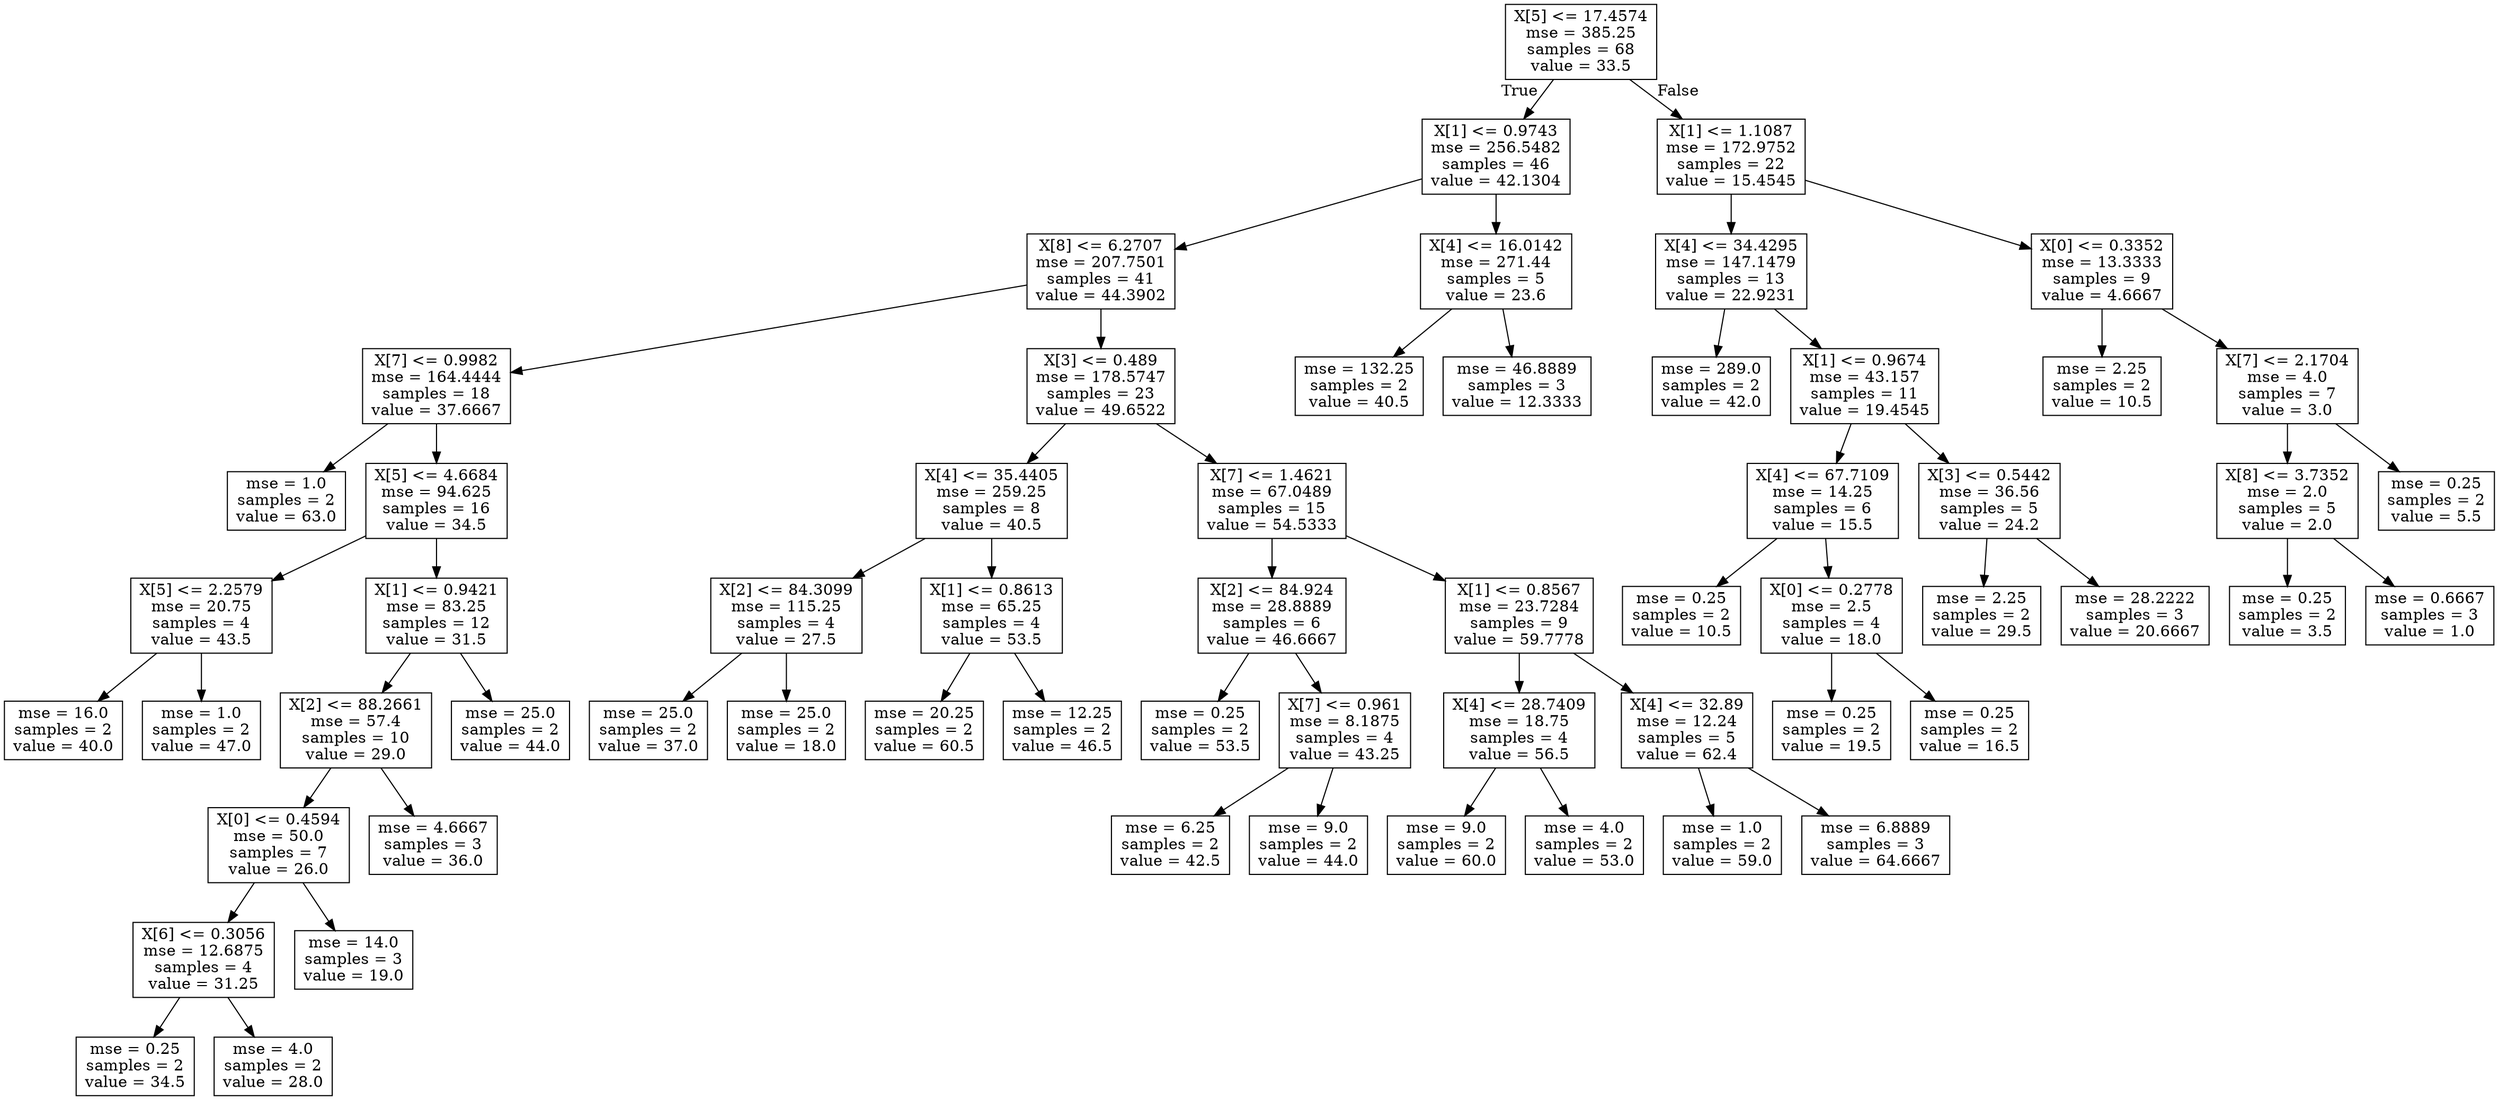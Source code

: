 digraph Tree {
node [shape=box] ;
0 [label="X[5] <= 17.4574\nmse = 385.25\nsamples = 68\nvalue = 33.5"] ;
1 [label="X[1] <= 0.9743\nmse = 256.5482\nsamples = 46\nvalue = 42.1304"] ;
0 -> 1 [labeldistance=2.5, labelangle=45, headlabel="True"] ;
2 [label="X[8] <= 6.2707\nmse = 207.7501\nsamples = 41\nvalue = 44.3902"] ;
1 -> 2 ;
3 [label="X[7] <= 0.9982\nmse = 164.4444\nsamples = 18\nvalue = 37.6667"] ;
2 -> 3 ;
4 [label="mse = 1.0\nsamples = 2\nvalue = 63.0"] ;
3 -> 4 ;
5 [label="X[5] <= 4.6684\nmse = 94.625\nsamples = 16\nvalue = 34.5"] ;
3 -> 5 ;
6 [label="X[5] <= 2.2579\nmse = 20.75\nsamples = 4\nvalue = 43.5"] ;
5 -> 6 ;
7 [label="mse = 16.0\nsamples = 2\nvalue = 40.0"] ;
6 -> 7 ;
8 [label="mse = 1.0\nsamples = 2\nvalue = 47.0"] ;
6 -> 8 ;
9 [label="X[1] <= 0.9421\nmse = 83.25\nsamples = 12\nvalue = 31.5"] ;
5 -> 9 ;
10 [label="X[2] <= 88.2661\nmse = 57.4\nsamples = 10\nvalue = 29.0"] ;
9 -> 10 ;
11 [label="X[0] <= 0.4594\nmse = 50.0\nsamples = 7\nvalue = 26.0"] ;
10 -> 11 ;
12 [label="X[6] <= 0.3056\nmse = 12.6875\nsamples = 4\nvalue = 31.25"] ;
11 -> 12 ;
13 [label="mse = 0.25\nsamples = 2\nvalue = 34.5"] ;
12 -> 13 ;
14 [label="mse = 4.0\nsamples = 2\nvalue = 28.0"] ;
12 -> 14 ;
15 [label="mse = 14.0\nsamples = 3\nvalue = 19.0"] ;
11 -> 15 ;
16 [label="mse = 4.6667\nsamples = 3\nvalue = 36.0"] ;
10 -> 16 ;
17 [label="mse = 25.0\nsamples = 2\nvalue = 44.0"] ;
9 -> 17 ;
18 [label="X[3] <= 0.489\nmse = 178.5747\nsamples = 23\nvalue = 49.6522"] ;
2 -> 18 ;
19 [label="X[4] <= 35.4405\nmse = 259.25\nsamples = 8\nvalue = 40.5"] ;
18 -> 19 ;
20 [label="X[2] <= 84.3099\nmse = 115.25\nsamples = 4\nvalue = 27.5"] ;
19 -> 20 ;
21 [label="mse = 25.0\nsamples = 2\nvalue = 37.0"] ;
20 -> 21 ;
22 [label="mse = 25.0\nsamples = 2\nvalue = 18.0"] ;
20 -> 22 ;
23 [label="X[1] <= 0.8613\nmse = 65.25\nsamples = 4\nvalue = 53.5"] ;
19 -> 23 ;
24 [label="mse = 20.25\nsamples = 2\nvalue = 60.5"] ;
23 -> 24 ;
25 [label="mse = 12.25\nsamples = 2\nvalue = 46.5"] ;
23 -> 25 ;
26 [label="X[7] <= 1.4621\nmse = 67.0489\nsamples = 15\nvalue = 54.5333"] ;
18 -> 26 ;
27 [label="X[2] <= 84.924\nmse = 28.8889\nsamples = 6\nvalue = 46.6667"] ;
26 -> 27 ;
28 [label="mse = 0.25\nsamples = 2\nvalue = 53.5"] ;
27 -> 28 ;
29 [label="X[7] <= 0.961\nmse = 8.1875\nsamples = 4\nvalue = 43.25"] ;
27 -> 29 ;
30 [label="mse = 6.25\nsamples = 2\nvalue = 42.5"] ;
29 -> 30 ;
31 [label="mse = 9.0\nsamples = 2\nvalue = 44.0"] ;
29 -> 31 ;
32 [label="X[1] <= 0.8567\nmse = 23.7284\nsamples = 9\nvalue = 59.7778"] ;
26 -> 32 ;
33 [label="X[4] <= 28.7409\nmse = 18.75\nsamples = 4\nvalue = 56.5"] ;
32 -> 33 ;
34 [label="mse = 9.0\nsamples = 2\nvalue = 60.0"] ;
33 -> 34 ;
35 [label="mse = 4.0\nsamples = 2\nvalue = 53.0"] ;
33 -> 35 ;
36 [label="X[4] <= 32.89\nmse = 12.24\nsamples = 5\nvalue = 62.4"] ;
32 -> 36 ;
37 [label="mse = 1.0\nsamples = 2\nvalue = 59.0"] ;
36 -> 37 ;
38 [label="mse = 6.8889\nsamples = 3\nvalue = 64.6667"] ;
36 -> 38 ;
39 [label="X[4] <= 16.0142\nmse = 271.44\nsamples = 5\nvalue = 23.6"] ;
1 -> 39 ;
40 [label="mse = 132.25\nsamples = 2\nvalue = 40.5"] ;
39 -> 40 ;
41 [label="mse = 46.8889\nsamples = 3\nvalue = 12.3333"] ;
39 -> 41 ;
42 [label="X[1] <= 1.1087\nmse = 172.9752\nsamples = 22\nvalue = 15.4545"] ;
0 -> 42 [labeldistance=2.5, labelangle=-45, headlabel="False"] ;
43 [label="X[4] <= 34.4295\nmse = 147.1479\nsamples = 13\nvalue = 22.9231"] ;
42 -> 43 ;
44 [label="mse = 289.0\nsamples = 2\nvalue = 42.0"] ;
43 -> 44 ;
45 [label="X[1] <= 0.9674\nmse = 43.157\nsamples = 11\nvalue = 19.4545"] ;
43 -> 45 ;
46 [label="X[4] <= 67.7109\nmse = 14.25\nsamples = 6\nvalue = 15.5"] ;
45 -> 46 ;
47 [label="mse = 0.25\nsamples = 2\nvalue = 10.5"] ;
46 -> 47 ;
48 [label="X[0] <= 0.2778\nmse = 2.5\nsamples = 4\nvalue = 18.0"] ;
46 -> 48 ;
49 [label="mse = 0.25\nsamples = 2\nvalue = 19.5"] ;
48 -> 49 ;
50 [label="mse = 0.25\nsamples = 2\nvalue = 16.5"] ;
48 -> 50 ;
51 [label="X[3] <= 0.5442\nmse = 36.56\nsamples = 5\nvalue = 24.2"] ;
45 -> 51 ;
52 [label="mse = 2.25\nsamples = 2\nvalue = 29.5"] ;
51 -> 52 ;
53 [label="mse = 28.2222\nsamples = 3\nvalue = 20.6667"] ;
51 -> 53 ;
54 [label="X[0] <= 0.3352\nmse = 13.3333\nsamples = 9\nvalue = 4.6667"] ;
42 -> 54 ;
55 [label="mse = 2.25\nsamples = 2\nvalue = 10.5"] ;
54 -> 55 ;
56 [label="X[7] <= 2.1704\nmse = 4.0\nsamples = 7\nvalue = 3.0"] ;
54 -> 56 ;
57 [label="X[8] <= 3.7352\nmse = 2.0\nsamples = 5\nvalue = 2.0"] ;
56 -> 57 ;
58 [label="mse = 0.25\nsamples = 2\nvalue = 3.5"] ;
57 -> 58 ;
59 [label="mse = 0.6667\nsamples = 3\nvalue = 1.0"] ;
57 -> 59 ;
60 [label="mse = 0.25\nsamples = 2\nvalue = 5.5"] ;
56 -> 60 ;
}